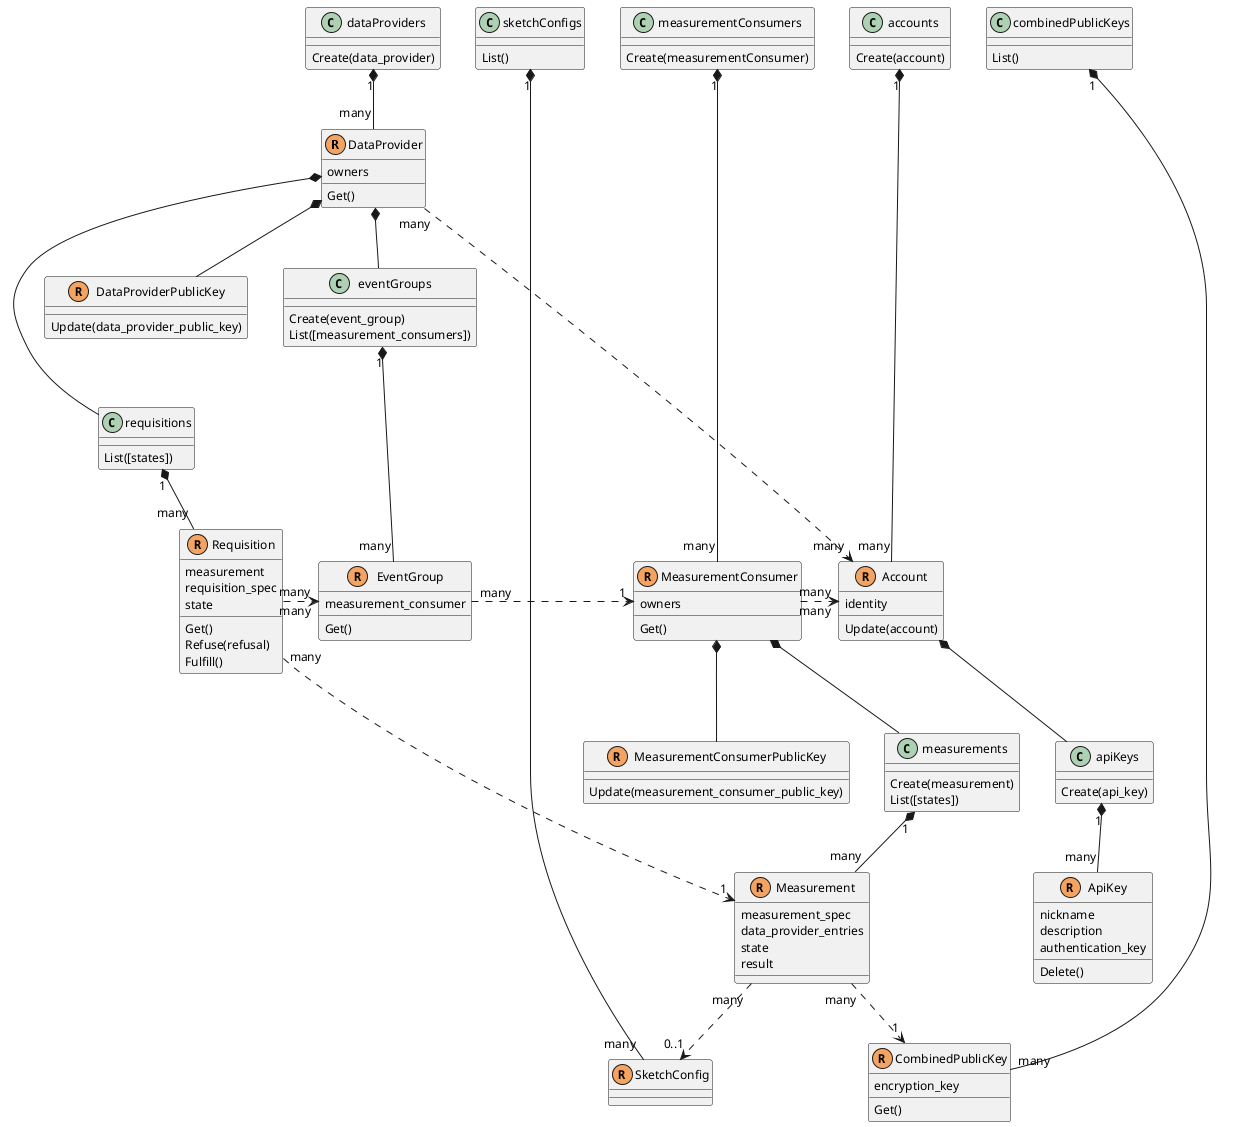 @startuml

!unquoted procedure resource($type)
  class $type << (R, SandyBrown) >>
!endprocedure
!unquoted procedure collection($name, $type)
  $name "1" *-- "many" $type
  object $name
!endprocedure

skinparam default {
  fontName "Roboto Mono"
  fontSize 12
}

resource(DataProvider) {
  owners
  Get()
}
resource(DataProviderPublicKey) {
  Update(data_provider_public_key)
}
resource(MeasurementConsumer) {
  owners
  Get()
}
resource(MeasurementConsumerPublicKey) {
  Update(measurement_consumer_public_key)
}
resource(SketchConfig) {
}
resource(CombinedPublicKey) {
  encryption_key
  Get()
}
resource(Measurement) {
  measurement_spec
  data_provider_entries
  state
  result
}
resource(Account) {
  identity
  Update(account)
}

together {
  collection(measurementConsumers, MeasurementConsumer) {
    Create(measurementConsumer)
  }
  collection(dataProviders, DataProvider) {
    Create(data_provider)
  }
  collection(sketchConfigs, SketchConfig) {
    List()
  }
  collection(combinedPublicKeys, CombinedPublicKey) {
    List()
  }
  collection(accounts, Account) {
    Create(account)
  }
}

collection(requisitions, Requisition) {
  List([states])
}
collection(eventGroups, EventGroup) {
  Create(event_group)
  List([measurement_consumers])
}
collection(measurements, Measurement) {
  Create(measurement)
  List([states])
}
collection(apiKeys, ApiKey) {
  Create(api_key)
}

resource(Requisition) {
  measurement
  requisition_spec
  state
  Get()
  Refuse(refusal)
  Fulfill()
}
resource(EventGroup) {
  measurement_consumer
  Get()
}
resource(ApiKey) {
  nickname
  description
  authentication_key
  Delete()
}

DataProvider *-- eventGroups
DataProvider *-- requisitions
DataProvider *-- DataProviderPublicKey
EventGroup "many" .> "1" MeasurementConsumer

DataProviderPublicKey -[hidden]-> requisitions

Requisition "many" .> "many" EventGroup
Requisition "many" .> "1" Measurement

MeasurementConsumer *-- measurements
MeasurementConsumer *-- MeasurementConsumerPublicKey
Measurement "many" ..> "1" CombinedPublicKey
Measurement "many" ..> "0..1" SketchConfig

Account *-- apiKeys
MeasurementConsumer "many" .> "many" Account
DataProvider "many" .> "many" Account
'Account "many" <. "many" MeasurementConsumer
'Account "many" <. "many" DataProvider

@enduml